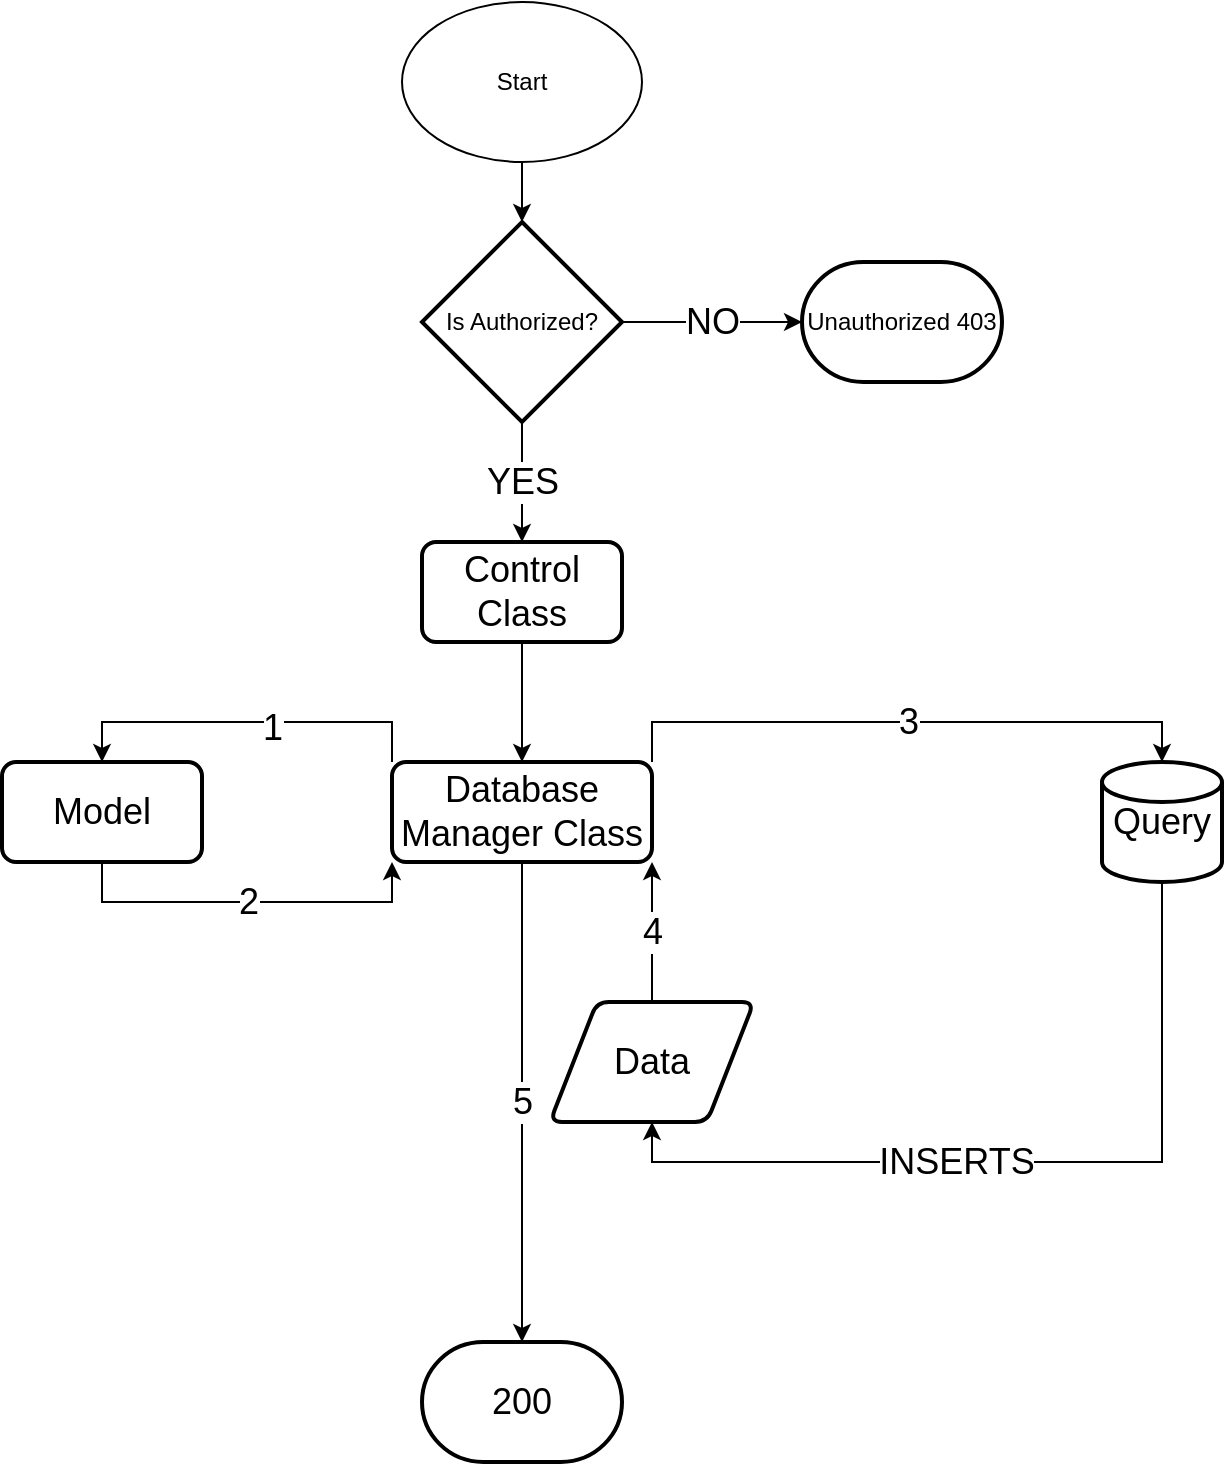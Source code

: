 <mxfile version="17.4.6" type="device"><diagram id="C5RBs43oDa-KdzZeNtuy" name="Page-1"><mxGraphModel dx="1621" dy="764" grid="1" gridSize="10" guides="1" tooltips="1" connect="1" arrows="1" fold="1" page="1" pageScale="1" pageWidth="827" pageHeight="1169" math="0" shadow="0"><root><mxCell id="WIyWlLk6GJQsqaUBKTNV-0"/><mxCell id="WIyWlLk6GJQsqaUBKTNV-1" parent="WIyWlLk6GJQsqaUBKTNV-0"/><mxCell id="Q4acohWMdaaiaghhsc5F-0" style="edgeStyle=orthogonalEdgeStyle;rounded=0;orthogonalLoop=1;jettySize=auto;html=1;exitX=0.5;exitY=1;exitDx=0;exitDy=0;fontSize=18;entryX=0.5;entryY=0;entryDx=0;entryDy=0;entryPerimeter=0;" edge="1" parent="WIyWlLk6GJQsqaUBKTNV-1" source="Q4acohWMdaaiaghhsc5F-1" target="Q4acohWMdaaiaghhsc5F-5"><mxGeometry relative="1" as="geometry"><mxPoint x="400" y="130" as="targetPoint"/></mxGeometry></mxCell><mxCell id="Q4acohWMdaaiaghhsc5F-1" value="Start" style="ellipse;whiteSpace=wrap;html=1;" vertex="1" parent="WIyWlLk6GJQsqaUBKTNV-1"><mxGeometry x="340" y="30" width="120" height="80" as="geometry"/></mxCell><mxCell id="Q4acohWMdaaiaghhsc5F-2" style="edgeStyle=orthogonalEdgeStyle;rounded=0;orthogonalLoop=1;jettySize=auto;html=1;exitX=0.5;exitY=1;exitDx=0;exitDy=0;" edge="1" parent="WIyWlLk6GJQsqaUBKTNV-1"><mxGeometry relative="1" as="geometry"><mxPoint x="400" y="190" as="sourcePoint"/><mxPoint x="400" y="190" as="targetPoint"/></mxGeometry></mxCell><mxCell id="Q4acohWMdaaiaghhsc5F-3" value="&lt;font style=&quot;font-size: 18px&quot;&gt;NO&lt;/font&gt;" style="edgeStyle=orthogonalEdgeStyle;rounded=0;orthogonalLoop=1;jettySize=auto;html=1;exitX=1;exitY=0.5;exitDx=0;exitDy=0;exitPerimeter=0;" edge="1" parent="WIyWlLk6GJQsqaUBKTNV-1" source="Q4acohWMdaaiaghhsc5F-5" target="Q4acohWMdaaiaghhsc5F-6"><mxGeometry relative="1" as="geometry"><Array as="points"><mxPoint x="500" y="190"/><mxPoint x="500" y="190"/></Array></mxGeometry></mxCell><mxCell id="Q4acohWMdaaiaghhsc5F-4" value="YES" style="edgeStyle=orthogonalEdgeStyle;rounded=0;orthogonalLoop=1;jettySize=auto;html=1;exitX=0.5;exitY=1;exitDx=0;exitDy=0;exitPerimeter=0;fontSize=18;" edge="1" parent="WIyWlLk6GJQsqaUBKTNV-1" source="Q4acohWMdaaiaghhsc5F-5" target="Q4acohWMdaaiaghhsc5F-8"><mxGeometry relative="1" as="geometry"/></mxCell><mxCell id="Q4acohWMdaaiaghhsc5F-5" value="Is Authorized?" style="strokeWidth=2;html=1;shape=mxgraph.flowchart.decision;whiteSpace=wrap;" vertex="1" parent="WIyWlLk6GJQsqaUBKTNV-1"><mxGeometry x="350" y="140" width="100" height="100" as="geometry"/></mxCell><mxCell id="Q4acohWMdaaiaghhsc5F-6" value="Unauthorized 403" style="strokeWidth=2;html=1;shape=mxgraph.flowchart.terminator;whiteSpace=wrap;" vertex="1" parent="WIyWlLk6GJQsqaUBKTNV-1"><mxGeometry x="540" y="160" width="100" height="60" as="geometry"/></mxCell><mxCell id="Q4acohWMdaaiaghhsc5F-7" style="edgeStyle=orthogonalEdgeStyle;rounded=0;orthogonalLoop=1;jettySize=auto;html=1;exitX=0.5;exitY=1;exitDx=0;exitDy=0;fontSize=18;" edge="1" parent="WIyWlLk6GJQsqaUBKTNV-1" source="Q4acohWMdaaiaghhsc5F-8" target="Q4acohWMdaaiaghhsc5F-13"><mxGeometry relative="1" as="geometry"/></mxCell><mxCell id="Q4acohWMdaaiaghhsc5F-8" value="Control Class" style="rounded=1;whiteSpace=wrap;html=1;absoluteArcSize=1;arcSize=14;strokeWidth=2;fontSize=18;" vertex="1" parent="WIyWlLk6GJQsqaUBKTNV-1"><mxGeometry x="350" y="300" width="100" height="50" as="geometry"/></mxCell><mxCell id="Q4acohWMdaaiaghhsc5F-9" style="edgeStyle=orthogonalEdgeStyle;rounded=0;orthogonalLoop=1;jettySize=auto;html=1;exitX=0;exitY=0;exitDx=0;exitDy=0;entryX=0.5;entryY=0;entryDx=0;entryDy=0;fontSize=18;" edge="1" parent="WIyWlLk6GJQsqaUBKTNV-1" source="Q4acohWMdaaiaghhsc5F-13" target="Q4acohWMdaaiaghhsc5F-15"><mxGeometry relative="1" as="geometry"/></mxCell><mxCell id="Q4acohWMdaaiaghhsc5F-10" value="1" style="edgeLabel;html=1;align=center;verticalAlign=middle;resizable=0;points=[];fontSize=18;" vertex="1" connectable="0" parent="Q4acohWMdaaiaghhsc5F-9"><mxGeometry x="-0.135" y="3" relative="1" as="geometry"><mxPoint as="offset"/></mxGeometry></mxCell><mxCell id="Q4acohWMdaaiaghhsc5F-11" value="3" style="edgeStyle=orthogonalEdgeStyle;rounded=0;orthogonalLoop=1;jettySize=auto;html=1;exitX=1;exitY=0;exitDx=0;exitDy=0;entryX=0.5;entryY=0;entryDx=0;entryDy=0;entryPerimeter=0;fontSize=18;" edge="1" parent="WIyWlLk6GJQsqaUBKTNV-1" source="Q4acohWMdaaiaghhsc5F-13" target="Q4acohWMdaaiaghhsc5F-17"><mxGeometry relative="1" as="geometry"/></mxCell><mxCell id="Q4acohWMdaaiaghhsc5F-12" value="5" style="edgeStyle=orthogonalEdgeStyle;rounded=0;orthogonalLoop=1;jettySize=auto;html=1;exitX=0.5;exitY=1;exitDx=0;exitDy=0;entryX=0.5;entryY=0;entryDx=0;entryDy=0;entryPerimeter=0;fontSize=18;" edge="1" parent="WIyWlLk6GJQsqaUBKTNV-1" source="Q4acohWMdaaiaghhsc5F-13" target="Q4acohWMdaaiaghhsc5F-18"><mxGeometry relative="1" as="geometry"/></mxCell><mxCell id="Q4acohWMdaaiaghhsc5F-13" value="Database Manager Class" style="rounded=1;whiteSpace=wrap;html=1;absoluteArcSize=1;arcSize=14;strokeWidth=2;fontSize=18;" vertex="1" parent="WIyWlLk6GJQsqaUBKTNV-1"><mxGeometry x="335" y="410" width="130" height="50" as="geometry"/></mxCell><mxCell id="Q4acohWMdaaiaghhsc5F-14" value="2" style="edgeStyle=orthogonalEdgeStyle;rounded=0;orthogonalLoop=1;jettySize=auto;html=1;exitX=0.5;exitY=1;exitDx=0;exitDy=0;entryX=0;entryY=1;entryDx=0;entryDy=0;fontSize=18;" edge="1" parent="WIyWlLk6GJQsqaUBKTNV-1" source="Q4acohWMdaaiaghhsc5F-15" target="Q4acohWMdaaiaghhsc5F-13"><mxGeometry relative="1" as="geometry"/></mxCell><mxCell id="Q4acohWMdaaiaghhsc5F-15" value="Model" style="rounded=1;whiteSpace=wrap;html=1;absoluteArcSize=1;arcSize=14;strokeWidth=2;fontSize=18;" vertex="1" parent="WIyWlLk6GJQsqaUBKTNV-1"><mxGeometry x="140" y="410" width="100" height="50" as="geometry"/></mxCell><mxCell id="Q4acohWMdaaiaghhsc5F-22" style="edgeStyle=orthogonalEdgeStyle;rounded=0;orthogonalLoop=1;jettySize=auto;html=1;exitX=0.5;exitY=1;exitDx=0;exitDy=0;exitPerimeter=0;entryX=0.5;entryY=1;entryDx=0;entryDy=0;fontSize=18;" edge="1" parent="WIyWlLk6GJQsqaUBKTNV-1" source="Q4acohWMdaaiaghhsc5F-17" target="Q4acohWMdaaiaghhsc5F-19"><mxGeometry relative="1" as="geometry"/></mxCell><mxCell id="Q4acohWMdaaiaghhsc5F-24" value="INSERTS" style="edgeLabel;html=1;align=center;verticalAlign=middle;resizable=0;points=[];fontSize=18;" vertex="1" connectable="0" parent="Q4acohWMdaaiaghhsc5F-22"><mxGeometry x="0.171" relative="1" as="geometry"><mxPoint as="offset"/></mxGeometry></mxCell><mxCell id="Q4acohWMdaaiaghhsc5F-17" value="Query" style="strokeWidth=2;html=1;shape=mxgraph.flowchart.database;whiteSpace=wrap;fontSize=18;" vertex="1" parent="WIyWlLk6GJQsqaUBKTNV-1"><mxGeometry x="690" y="410" width="60" height="60" as="geometry"/></mxCell><mxCell id="Q4acohWMdaaiaghhsc5F-18" value="200" style="strokeWidth=2;html=1;shape=mxgraph.flowchart.terminator;whiteSpace=wrap;fontSize=18;" vertex="1" parent="WIyWlLk6GJQsqaUBKTNV-1"><mxGeometry x="350" y="700" width="100" height="60" as="geometry"/></mxCell><mxCell id="Q4acohWMdaaiaghhsc5F-25" value="4" style="edgeStyle=orthogonalEdgeStyle;rounded=0;orthogonalLoop=1;jettySize=auto;html=1;exitX=0.5;exitY=0;exitDx=0;exitDy=0;fontSize=18;entryX=1;entryY=1;entryDx=0;entryDy=0;" edge="1" parent="WIyWlLk6GJQsqaUBKTNV-1" source="Q4acohWMdaaiaghhsc5F-19" target="Q4acohWMdaaiaghhsc5F-13"><mxGeometry relative="1" as="geometry"><mxPoint x="464" y="470" as="targetPoint"/></mxGeometry></mxCell><mxCell id="Q4acohWMdaaiaghhsc5F-19" value="Data" style="shape=parallelogram;html=1;strokeWidth=2;perimeter=parallelogramPerimeter;whiteSpace=wrap;rounded=1;arcSize=12;size=0.23;fontSize=18;" vertex="1" parent="WIyWlLk6GJQsqaUBKTNV-1"><mxGeometry x="414" y="530" width="102" height="60" as="geometry"/></mxCell></root></mxGraphModel></diagram></mxfile>